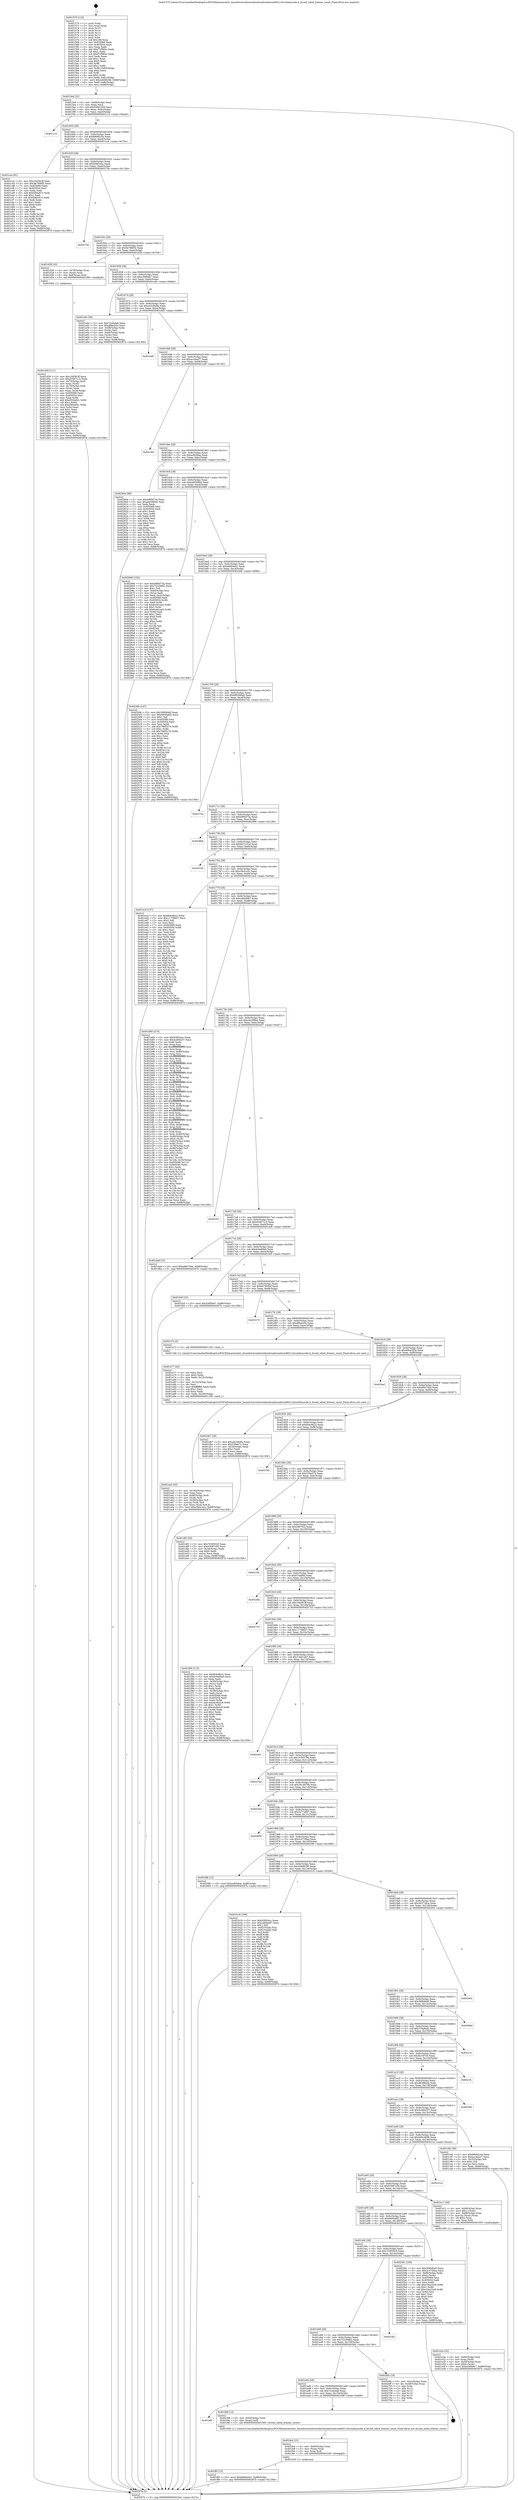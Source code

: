 digraph "0x401570" {
  label = "0x401570 (/mnt/c/Users/mathe/Desktop/tcc/POCII/binaries/extr_linuxdriversnetwirelessbroadcombrcm80211brcmfmacsdio.h_brcmf_sdiod_freezer_count_Final-ollvm.out::main(0))"
  labelloc = "t"
  node[shape=record]

  Entry [label="",width=0.3,height=0.3,shape=circle,fillcolor=black,style=filled]
  "0x4015e4" [label="{
     0x4015e4 [32]\l
     | [instrs]\l
     &nbsp;&nbsp;0x4015e4 \<+6\>: mov -0x88(%rbp),%eax\l
     &nbsp;&nbsp;0x4015ea \<+2\>: mov %eax,%ecx\l
     &nbsp;&nbsp;0x4015ec \<+6\>: sub $0x84861059,%ecx\l
     &nbsp;&nbsp;0x4015f2 \<+6\>: mov %eax,-0x9c(%rbp)\l
     &nbsp;&nbsp;0x4015f8 \<+6\>: mov %ecx,-0xa0(%rbp)\l
     &nbsp;&nbsp;0x4015fe \<+6\>: je 000000000040211d \<main+0xbad\>\l
  }"]
  "0x40211d" [label="{
     0x40211d\l
  }", style=dashed]
  "0x401604" [label="{
     0x401604 [28]\l
     | [instrs]\l
     &nbsp;&nbsp;0x401604 \<+5\>: jmp 0000000000401609 \<main+0x99\>\l
     &nbsp;&nbsp;0x401609 \<+6\>: mov -0x9c(%rbp),%eax\l
     &nbsp;&nbsp;0x40160f \<+5\>: sub $0x88682c5a,%eax\l
     &nbsp;&nbsp;0x401614 \<+6\>: mov %eax,-0xa4(%rbp)\l
     &nbsp;&nbsp;0x40161a \<+6\>: je 0000000000401cce \<main+0x75e\>\l
  }"]
  Exit [label="",width=0.3,height=0.3,shape=circle,fillcolor=black,style=filled,peripheries=2]
  "0x401cce" [label="{
     0x401cce [91]\l
     | [instrs]\l
     &nbsp;&nbsp;0x401cce \<+5\>: mov $0x10d581ff,%eax\l
     &nbsp;&nbsp;0x401cd3 \<+5\>: mov $0x9a7680f2,%ecx\l
     &nbsp;&nbsp;0x401cd8 \<+7\>: mov 0x405068,%edx\l
     &nbsp;&nbsp;0x401cdf \<+7\>: mov 0x405054,%esi\l
     &nbsp;&nbsp;0x401ce6 \<+2\>: mov %edx,%edi\l
     &nbsp;&nbsp;0x401ce8 \<+6\>: add $0xf26dc615,%edi\l
     &nbsp;&nbsp;0x401cee \<+3\>: sub $0x1,%edi\l
     &nbsp;&nbsp;0x401cf1 \<+6\>: sub $0xf26dc615,%edi\l
     &nbsp;&nbsp;0x401cf7 \<+3\>: imul %edi,%edx\l
     &nbsp;&nbsp;0x401cfa \<+3\>: and $0x1,%edx\l
     &nbsp;&nbsp;0x401cfd \<+3\>: cmp $0x0,%edx\l
     &nbsp;&nbsp;0x401d00 \<+4\>: sete %r8b\l
     &nbsp;&nbsp;0x401d04 \<+3\>: cmp $0xa,%esi\l
     &nbsp;&nbsp;0x401d07 \<+4\>: setl %r9b\l
     &nbsp;&nbsp;0x401d0b \<+3\>: mov %r8b,%r10b\l
     &nbsp;&nbsp;0x401d0e \<+3\>: and %r9b,%r10b\l
     &nbsp;&nbsp;0x401d11 \<+3\>: xor %r9b,%r8b\l
     &nbsp;&nbsp;0x401d14 \<+3\>: or %r8b,%r10b\l
     &nbsp;&nbsp;0x401d17 \<+4\>: test $0x1,%r10b\l
     &nbsp;&nbsp;0x401d1b \<+3\>: cmovne %ecx,%eax\l
     &nbsp;&nbsp;0x401d1e \<+6\>: mov %eax,-0x88(%rbp)\l
     &nbsp;&nbsp;0x401d24 \<+5\>: jmp 000000000040287b \<main+0x130b\>\l
  }"]
  "0x401620" [label="{
     0x401620 [28]\l
     | [instrs]\l
     &nbsp;&nbsp;0x401620 \<+5\>: jmp 0000000000401625 \<main+0xb5\>\l
     &nbsp;&nbsp;0x401625 \<+6\>: mov -0x9c(%rbp),%eax\l
     &nbsp;&nbsp;0x40162b \<+5\>: sub $0x93fb54cc,%eax\l
     &nbsp;&nbsp;0x401630 \<+6\>: mov %eax,-0xa8(%rbp)\l
     &nbsp;&nbsp;0x401636 \<+6\>: je 000000000040270e \<main+0x119e\>\l
  }"]
  "0x401ff3" [label="{
     0x401ff3 [15]\l
     | [instrs]\l
     &nbsp;&nbsp;0x401ff3 \<+10\>: movl $0xb6664d41,-0x88(%rbp)\l
     &nbsp;&nbsp;0x401ffd \<+5\>: jmp 000000000040287b \<main+0x130b\>\l
  }"]
  "0x40270e" [label="{
     0x40270e\l
  }", style=dashed]
  "0x40163c" [label="{
     0x40163c [28]\l
     | [instrs]\l
     &nbsp;&nbsp;0x40163c \<+5\>: jmp 0000000000401641 \<main+0xd1\>\l
     &nbsp;&nbsp;0x401641 \<+6\>: mov -0x9c(%rbp),%eax\l
     &nbsp;&nbsp;0x401647 \<+5\>: sub $0x9a7680f2,%eax\l
     &nbsp;&nbsp;0x40164c \<+6\>: mov %eax,-0xac(%rbp)\l
     &nbsp;&nbsp;0x401652 \<+6\>: je 0000000000401d29 \<main+0x7b9\>\l
  }"]
  "0x401fe4" [label="{
     0x401fe4 [15]\l
     | [instrs]\l
     &nbsp;&nbsp;0x401fe4 \<+4\>: mov -0x60(%rbp),%rax\l
     &nbsp;&nbsp;0x401fe8 \<+3\>: mov (%rax),%rax\l
     &nbsp;&nbsp;0x401feb \<+3\>: mov %rax,%rdi\l
     &nbsp;&nbsp;0x401fee \<+5\>: call 0000000000401030 \<free@plt\>\l
     | [calls]\l
     &nbsp;&nbsp;0x401030 \{1\} (unknown)\l
  }"]
  "0x401d29" [label="{
     0x401d29 [16]\l
     | [instrs]\l
     &nbsp;&nbsp;0x401d29 \<+4\>: mov -0x78(%rbp),%rax\l
     &nbsp;&nbsp;0x401d2d \<+3\>: mov (%rax),%rax\l
     &nbsp;&nbsp;0x401d30 \<+4\>: mov 0x8(%rax),%rdi\l
     &nbsp;&nbsp;0x401d34 \<+5\>: call 0000000000401060 \<atoi@plt\>\l
     | [calls]\l
     &nbsp;&nbsp;0x401060 \{1\} (unknown)\l
  }"]
  "0x401658" [label="{
     0x401658 [28]\l
     | [instrs]\l
     &nbsp;&nbsp;0x401658 \<+5\>: jmp 000000000040165d \<main+0xed\>\l
     &nbsp;&nbsp;0x40165d \<+6\>: mov -0x9c(%rbp),%eax\l
     &nbsp;&nbsp;0x401663 \<+5\>: sub $0xa390bfe7,%eax\l
     &nbsp;&nbsp;0x401668 \<+6\>: mov %eax,-0xb0(%rbp)\l
     &nbsp;&nbsp;0x40166e \<+6\>: je 0000000000401e4e \<main+0x8de\>\l
  }"]
  "0x401af0" [label="{
     0x401af0\l
  }", style=dashed]
  "0x401e4e" [label="{
     0x401e4e [36]\l
     | [instrs]\l
     &nbsp;&nbsp;0x401e4e \<+5\>: mov $0x7ccdcda8,%eax\l
     &nbsp;&nbsp;0x401e53 \<+5\>: mov $0xdf8acb5c,%ecx\l
     &nbsp;&nbsp;0x401e58 \<+4\>: mov -0x58(%rbp),%rdx\l
     &nbsp;&nbsp;0x401e5c \<+2\>: mov (%rdx),%esi\l
     &nbsp;&nbsp;0x401e5e \<+4\>: mov -0x68(%rbp),%rdx\l
     &nbsp;&nbsp;0x401e62 \<+2\>: cmp (%rdx),%esi\l
     &nbsp;&nbsp;0x401e64 \<+3\>: cmovl %ecx,%eax\l
     &nbsp;&nbsp;0x401e67 \<+6\>: mov %eax,-0x88(%rbp)\l
     &nbsp;&nbsp;0x401e6d \<+5\>: jmp 000000000040287b \<main+0x130b\>\l
  }"]
  "0x401674" [label="{
     0x401674 [28]\l
     | [instrs]\l
     &nbsp;&nbsp;0x401674 \<+5\>: jmp 0000000000401679 \<main+0x109\>\l
     &nbsp;&nbsp;0x401679 \<+6\>: mov -0x9c(%rbp),%eax\l
     &nbsp;&nbsp;0x40167f \<+5\>: sub $0xa422849a,%eax\l
     &nbsp;&nbsp;0x401684 \<+6\>: mov %eax,-0xb4(%rbp)\l
     &nbsp;&nbsp;0x40168a \<+6\>: je 0000000000401dd5 \<main+0x865\>\l
  }"]
  "0x401fd8" [label="{
     0x401fd8 [12]\l
     | [instrs]\l
     &nbsp;&nbsp;0x401fd8 \<+4\>: mov -0x60(%rbp),%rax\l
     &nbsp;&nbsp;0x401fdc \<+3\>: mov (%rax),%rdi\l
     &nbsp;&nbsp;0x401fdf \<+5\>: call 0000000000401560 \<brcmf_sdiod_freezer_count\>\l
     | [calls]\l
     &nbsp;&nbsp;0x401560 \{1\} (/mnt/c/Users/mathe/Desktop/tcc/POCII/binaries/extr_linuxdriversnetwirelessbroadcombrcm80211brcmfmacsdio.h_brcmf_sdiod_freezer_count_Final-ollvm.out::brcmf_sdiod_freezer_count)\l
  }"]
  "0x401dd5" [label="{
     0x401dd5\l
  }", style=dashed]
  "0x401690" [label="{
     0x401690 [28]\l
     | [instrs]\l
     &nbsp;&nbsp;0x401690 \<+5\>: jmp 0000000000401695 \<main+0x125\>\l
     &nbsp;&nbsp;0x401695 \<+6\>: mov -0x9c(%rbp),%eax\l
     &nbsp;&nbsp;0x40169b \<+5\>: sub $0xacc4ea27,%eax\l
     &nbsp;&nbsp;0x4016a0 \<+6\>: mov %eax,-0xb8(%rbp)\l
     &nbsp;&nbsp;0x4016a6 \<+6\>: je 0000000000401cb0 \<main+0x740\>\l
  }"]
  "0x401ad4" [label="{
     0x401ad4 [28]\l
     | [instrs]\l
     &nbsp;&nbsp;0x401ad4 \<+5\>: jmp 0000000000401ad9 \<main+0x569\>\l
     &nbsp;&nbsp;0x401ad9 \<+6\>: mov -0x9c(%rbp),%eax\l
     &nbsp;&nbsp;0x401adf \<+5\>: sub $0x7ccdcda8,%eax\l
     &nbsp;&nbsp;0x401ae4 \<+6\>: mov %eax,-0x154(%rbp)\l
     &nbsp;&nbsp;0x401aea \<+6\>: je 0000000000401fd8 \<main+0xa68\>\l
  }"]
  "0x401cb0" [label="{
     0x401cb0\l
  }", style=dashed]
  "0x4016ac" [label="{
     0x4016ac [28]\l
     | [instrs]\l
     &nbsp;&nbsp;0x4016ac \<+5\>: jmp 00000000004016b1 \<main+0x141\>\l
     &nbsp;&nbsp;0x4016b1 \<+6\>: mov -0x9c(%rbp),%eax\l
     &nbsp;&nbsp;0x4016b7 \<+5\>: sub $0xacfb58aa,%eax\l
     &nbsp;&nbsp;0x4016bc \<+6\>: mov %eax,-0xbc(%rbp)\l
     &nbsp;&nbsp;0x4016c2 \<+6\>: je 000000000040260a \<main+0x109a\>\l
  }"]
  "0x4026fc" [label="{
     0x4026fc [18]\l
     | [instrs]\l
     &nbsp;&nbsp;0x4026fc \<+3\>: mov -0x2c(%rbp),%eax\l
     &nbsp;&nbsp;0x4026ff \<+4\>: lea -0x28(%rbp),%rsp\l
     &nbsp;&nbsp;0x402703 \<+1\>: pop %rbx\l
     &nbsp;&nbsp;0x402704 \<+2\>: pop %r12\l
     &nbsp;&nbsp;0x402706 \<+2\>: pop %r13\l
     &nbsp;&nbsp;0x402708 \<+2\>: pop %r14\l
     &nbsp;&nbsp;0x40270a \<+2\>: pop %r15\l
     &nbsp;&nbsp;0x40270c \<+1\>: pop %rbp\l
     &nbsp;&nbsp;0x40270d \<+1\>: ret\l
  }"]
  "0x40260a" [label="{
     0x40260a [86]\l
     | [instrs]\l
     &nbsp;&nbsp;0x40260a \<+5\>: mov $0xb9f5d73a,%eax\l
     &nbsp;&nbsp;0x40260f \<+5\>: mov $0xadd26942,%ecx\l
     &nbsp;&nbsp;0x402614 \<+2\>: xor %edx,%edx\l
     &nbsp;&nbsp;0x402616 \<+7\>: mov 0x405068,%esi\l
     &nbsp;&nbsp;0x40261d \<+7\>: mov 0x405054,%edi\l
     &nbsp;&nbsp;0x402624 \<+3\>: sub $0x1,%edx\l
     &nbsp;&nbsp;0x402627 \<+3\>: mov %esi,%r8d\l
     &nbsp;&nbsp;0x40262a \<+3\>: add %edx,%r8d\l
     &nbsp;&nbsp;0x40262d \<+4\>: imul %r8d,%esi\l
     &nbsp;&nbsp;0x402631 \<+3\>: and $0x1,%esi\l
     &nbsp;&nbsp;0x402634 \<+3\>: cmp $0x0,%esi\l
     &nbsp;&nbsp;0x402637 \<+4\>: sete %r9b\l
     &nbsp;&nbsp;0x40263b \<+3\>: cmp $0xa,%edi\l
     &nbsp;&nbsp;0x40263e \<+4\>: setl %r10b\l
     &nbsp;&nbsp;0x402642 \<+3\>: mov %r9b,%r11b\l
     &nbsp;&nbsp;0x402645 \<+3\>: and %r10b,%r11b\l
     &nbsp;&nbsp;0x402648 \<+3\>: xor %r10b,%r9b\l
     &nbsp;&nbsp;0x40264b \<+3\>: or %r9b,%r11b\l
     &nbsp;&nbsp;0x40264e \<+4\>: test $0x1,%r11b\l
     &nbsp;&nbsp;0x402652 \<+3\>: cmovne %ecx,%eax\l
     &nbsp;&nbsp;0x402655 \<+6\>: mov %eax,-0x88(%rbp)\l
     &nbsp;&nbsp;0x40265b \<+5\>: jmp 000000000040287b \<main+0x130b\>\l
  }"]
  "0x4016c8" [label="{
     0x4016c8 [28]\l
     | [instrs]\l
     &nbsp;&nbsp;0x4016c8 \<+5\>: jmp 00000000004016cd \<main+0x15d\>\l
     &nbsp;&nbsp;0x4016cd \<+6\>: mov -0x9c(%rbp),%eax\l
     &nbsp;&nbsp;0x4016d3 \<+5\>: sub $0xadd26942,%eax\l
     &nbsp;&nbsp;0x4016d8 \<+6\>: mov %eax,-0xc0(%rbp)\l
     &nbsp;&nbsp;0x4016de \<+6\>: je 0000000000402660 \<main+0x10f0\>\l
  }"]
  "0x401ab8" [label="{
     0x401ab8 [28]\l
     | [instrs]\l
     &nbsp;&nbsp;0x401ab8 \<+5\>: jmp 0000000000401abd \<main+0x54d\>\l
     &nbsp;&nbsp;0x401abd \<+6\>: mov -0x9c(%rbp),%eax\l
     &nbsp;&nbsp;0x401ac3 \<+5\>: sub $0x75229662,%eax\l
     &nbsp;&nbsp;0x401ac8 \<+6\>: mov %eax,-0x150(%rbp)\l
     &nbsp;&nbsp;0x401ace \<+6\>: je 00000000004026fc \<main+0x118c\>\l
  }"]
  "0x402660" [label="{
     0x402660 [156]\l
     | [instrs]\l
     &nbsp;&nbsp;0x402660 \<+5\>: mov $0xb9f5d73a,%eax\l
     &nbsp;&nbsp;0x402665 \<+5\>: mov $0x75229662,%ecx\l
     &nbsp;&nbsp;0x40266a \<+2\>: mov $0x1,%dl\l
     &nbsp;&nbsp;0x40266c \<+4\>: mov -0x80(%rbp),%rsi\l
     &nbsp;&nbsp;0x402670 \<+2\>: mov (%rsi),%edi\l
     &nbsp;&nbsp;0x402672 \<+3\>: mov %edi,-0x2c(%rbp)\l
     &nbsp;&nbsp;0x402675 \<+7\>: mov 0x405068,%edi\l
     &nbsp;&nbsp;0x40267c \<+8\>: mov 0x405054,%r8d\l
     &nbsp;&nbsp;0x402684 \<+3\>: mov %edi,%r9d\l
     &nbsp;&nbsp;0x402687 \<+7\>: sub $0xbce61ea5,%r9d\l
     &nbsp;&nbsp;0x40268e \<+4\>: sub $0x1,%r9d\l
     &nbsp;&nbsp;0x402692 \<+7\>: add $0xbce61ea5,%r9d\l
     &nbsp;&nbsp;0x402699 \<+4\>: imul %r9d,%edi\l
     &nbsp;&nbsp;0x40269d \<+3\>: and $0x1,%edi\l
     &nbsp;&nbsp;0x4026a0 \<+3\>: cmp $0x0,%edi\l
     &nbsp;&nbsp;0x4026a3 \<+4\>: sete %r10b\l
     &nbsp;&nbsp;0x4026a7 \<+4\>: cmp $0xa,%r8d\l
     &nbsp;&nbsp;0x4026ab \<+4\>: setl %r11b\l
     &nbsp;&nbsp;0x4026af \<+3\>: mov %r10b,%bl\l
     &nbsp;&nbsp;0x4026b2 \<+3\>: xor $0xff,%bl\l
     &nbsp;&nbsp;0x4026b5 \<+3\>: mov %r11b,%r14b\l
     &nbsp;&nbsp;0x4026b8 \<+4\>: xor $0xff,%r14b\l
     &nbsp;&nbsp;0x4026bc \<+3\>: xor $0x0,%dl\l
     &nbsp;&nbsp;0x4026bf \<+3\>: mov %bl,%r15b\l
     &nbsp;&nbsp;0x4026c2 \<+4\>: and $0x0,%r15b\l
     &nbsp;&nbsp;0x4026c6 \<+3\>: and %dl,%r10b\l
     &nbsp;&nbsp;0x4026c9 \<+3\>: mov %r14b,%r12b\l
     &nbsp;&nbsp;0x4026cc \<+4\>: and $0x0,%r12b\l
     &nbsp;&nbsp;0x4026d0 \<+3\>: and %dl,%r11b\l
     &nbsp;&nbsp;0x4026d3 \<+3\>: or %r10b,%r15b\l
     &nbsp;&nbsp;0x4026d6 \<+3\>: or %r11b,%r12b\l
     &nbsp;&nbsp;0x4026d9 \<+3\>: xor %r12b,%r15b\l
     &nbsp;&nbsp;0x4026dc \<+3\>: or %r14b,%bl\l
     &nbsp;&nbsp;0x4026df \<+3\>: xor $0xff,%bl\l
     &nbsp;&nbsp;0x4026e2 \<+3\>: or $0x0,%dl\l
     &nbsp;&nbsp;0x4026e5 \<+2\>: and %dl,%bl\l
     &nbsp;&nbsp;0x4026e7 \<+3\>: or %bl,%r15b\l
     &nbsp;&nbsp;0x4026ea \<+4\>: test $0x1,%r15b\l
     &nbsp;&nbsp;0x4026ee \<+3\>: cmovne %ecx,%eax\l
     &nbsp;&nbsp;0x4026f1 \<+6\>: mov %eax,-0x88(%rbp)\l
     &nbsp;&nbsp;0x4026f7 \<+5\>: jmp 000000000040287b \<main+0x130b\>\l
  }"]
  "0x4016e4" [label="{
     0x4016e4 [28]\l
     | [instrs]\l
     &nbsp;&nbsp;0x4016e4 \<+5\>: jmp 00000000004016e9 \<main+0x179\>\l
     &nbsp;&nbsp;0x4016e9 \<+6\>: mov -0x9c(%rbp),%eax\l
     &nbsp;&nbsp;0x4016ef \<+5\>: sub $0xb6664d41,%eax\l
     &nbsp;&nbsp;0x4016f4 \<+6\>: mov %eax,-0xc4(%rbp)\l
     &nbsp;&nbsp;0x4016fa \<+6\>: je 00000000004024fe \<main+0xf8e\>\l
  }"]
  "0x4023f2" [label="{
     0x4023f2\l
  }", style=dashed]
  "0x4024fe" [label="{
     0x4024fe [147]\l
     | [instrs]\l
     &nbsp;&nbsp;0x4024fe \<+5\>: mov $0x36f0dbd0,%eax\l
     &nbsp;&nbsp;0x402503 \<+5\>: mov $0x6600a6f2,%ecx\l
     &nbsp;&nbsp;0x402508 \<+2\>: mov $0x1,%dl\l
     &nbsp;&nbsp;0x40250a \<+7\>: mov 0x405068,%esi\l
     &nbsp;&nbsp;0x402511 \<+7\>: mov 0x405054,%edi\l
     &nbsp;&nbsp;0x402518 \<+3\>: mov %esi,%r8d\l
     &nbsp;&nbsp;0x40251b \<+7\>: add $0x79bf5270,%r8d\l
     &nbsp;&nbsp;0x402522 \<+4\>: sub $0x1,%r8d\l
     &nbsp;&nbsp;0x402526 \<+7\>: sub $0x79bf5270,%r8d\l
     &nbsp;&nbsp;0x40252d \<+4\>: imul %r8d,%esi\l
     &nbsp;&nbsp;0x402531 \<+3\>: and $0x1,%esi\l
     &nbsp;&nbsp;0x402534 \<+3\>: cmp $0x0,%esi\l
     &nbsp;&nbsp;0x402537 \<+4\>: sete %r9b\l
     &nbsp;&nbsp;0x40253b \<+3\>: cmp $0xa,%edi\l
     &nbsp;&nbsp;0x40253e \<+4\>: setl %r10b\l
     &nbsp;&nbsp;0x402542 \<+3\>: mov %r9b,%r11b\l
     &nbsp;&nbsp;0x402545 \<+4\>: xor $0xff,%r11b\l
     &nbsp;&nbsp;0x402549 \<+3\>: mov %r10b,%bl\l
     &nbsp;&nbsp;0x40254c \<+3\>: xor $0xff,%bl\l
     &nbsp;&nbsp;0x40254f \<+3\>: xor $0x0,%dl\l
     &nbsp;&nbsp;0x402552 \<+3\>: mov %r11b,%r14b\l
     &nbsp;&nbsp;0x402555 \<+4\>: and $0x0,%r14b\l
     &nbsp;&nbsp;0x402559 \<+3\>: and %dl,%r9b\l
     &nbsp;&nbsp;0x40255c \<+3\>: mov %bl,%r15b\l
     &nbsp;&nbsp;0x40255f \<+4\>: and $0x0,%r15b\l
     &nbsp;&nbsp;0x402563 \<+3\>: and %dl,%r10b\l
     &nbsp;&nbsp;0x402566 \<+3\>: or %r9b,%r14b\l
     &nbsp;&nbsp;0x402569 \<+3\>: or %r10b,%r15b\l
     &nbsp;&nbsp;0x40256c \<+3\>: xor %r15b,%r14b\l
     &nbsp;&nbsp;0x40256f \<+3\>: or %bl,%r11b\l
     &nbsp;&nbsp;0x402572 \<+4\>: xor $0xff,%r11b\l
     &nbsp;&nbsp;0x402576 \<+3\>: or $0x0,%dl\l
     &nbsp;&nbsp;0x402579 \<+3\>: and %dl,%r11b\l
     &nbsp;&nbsp;0x40257c \<+3\>: or %r11b,%r14b\l
     &nbsp;&nbsp;0x40257f \<+4\>: test $0x1,%r14b\l
     &nbsp;&nbsp;0x402583 \<+3\>: cmovne %ecx,%eax\l
     &nbsp;&nbsp;0x402586 \<+6\>: mov %eax,-0x88(%rbp)\l
     &nbsp;&nbsp;0x40258c \<+5\>: jmp 000000000040287b \<main+0x130b\>\l
  }"]
  "0x401700" [label="{
     0x401700 [28]\l
     | [instrs]\l
     &nbsp;&nbsp;0x401700 \<+5\>: jmp 0000000000401705 \<main+0x195\>\l
     &nbsp;&nbsp;0x401705 \<+6\>: mov -0x9c(%rbp),%eax\l
     &nbsp;&nbsp;0x40170b \<+5\>: sub $0xb80366ab,%eax\l
     &nbsp;&nbsp;0x401710 \<+6\>: mov %eax,-0xc8(%rbp)\l
     &nbsp;&nbsp;0x401716 \<+6\>: je 00000000004027ea \<main+0x127a\>\l
  }"]
  "0x401a9c" [label="{
     0x401a9c [28]\l
     | [instrs]\l
     &nbsp;&nbsp;0x401a9c \<+5\>: jmp 0000000000401aa1 \<main+0x531\>\l
     &nbsp;&nbsp;0x401aa1 \<+6\>: mov -0x9c(%rbp),%eax\l
     &nbsp;&nbsp;0x401aa7 \<+5\>: sub $0x70385020,%eax\l
     &nbsp;&nbsp;0x401aac \<+6\>: mov %eax,-0x14c(%rbp)\l
     &nbsp;&nbsp;0x401ab2 \<+6\>: je 00000000004023f2 \<main+0xe82\>\l
  }"]
  "0x4027ea" [label="{
     0x4027ea\l
  }", style=dashed]
  "0x40171c" [label="{
     0x40171c [28]\l
     | [instrs]\l
     &nbsp;&nbsp;0x40171c \<+5\>: jmp 0000000000401721 \<main+0x1b1\>\l
     &nbsp;&nbsp;0x401721 \<+6\>: mov -0x9c(%rbp),%eax\l
     &nbsp;&nbsp;0x401727 \<+5\>: sub $0xb9f5d73a,%eax\l
     &nbsp;&nbsp;0x40172c \<+6\>: mov %eax,-0xcc(%rbp)\l
     &nbsp;&nbsp;0x401732 \<+6\>: je 0000000000402866 \<main+0x12f6\>\l
  }"]
  "0x402591" [label="{
     0x402591 [106]\l
     | [instrs]\l
     &nbsp;&nbsp;0x402591 \<+5\>: mov $0x36f0dbd0,%eax\l
     &nbsp;&nbsp;0x402596 \<+5\>: mov $0x2c3726aa,%ecx\l
     &nbsp;&nbsp;0x40259b \<+4\>: mov -0x80(%rbp),%rdx\l
     &nbsp;&nbsp;0x40259f \<+6\>: movl $0x0,(%rdx)\l
     &nbsp;&nbsp;0x4025a5 \<+7\>: mov 0x405068,%esi\l
     &nbsp;&nbsp;0x4025ac \<+7\>: mov 0x405054,%edi\l
     &nbsp;&nbsp;0x4025b3 \<+3\>: mov %esi,%r8d\l
     &nbsp;&nbsp;0x4025b6 \<+7\>: add $0xc34a22e9,%r8d\l
     &nbsp;&nbsp;0x4025bd \<+4\>: sub $0x1,%r8d\l
     &nbsp;&nbsp;0x4025c1 \<+7\>: sub $0xc34a22e9,%r8d\l
     &nbsp;&nbsp;0x4025c8 \<+4\>: imul %r8d,%esi\l
     &nbsp;&nbsp;0x4025cc \<+3\>: and $0x1,%esi\l
     &nbsp;&nbsp;0x4025cf \<+3\>: cmp $0x0,%esi\l
     &nbsp;&nbsp;0x4025d2 \<+4\>: sete %r9b\l
     &nbsp;&nbsp;0x4025d6 \<+3\>: cmp $0xa,%edi\l
     &nbsp;&nbsp;0x4025d9 \<+4\>: setl %r10b\l
     &nbsp;&nbsp;0x4025dd \<+3\>: mov %r9b,%r11b\l
     &nbsp;&nbsp;0x4025e0 \<+3\>: and %r10b,%r11b\l
     &nbsp;&nbsp;0x4025e3 \<+3\>: xor %r10b,%r9b\l
     &nbsp;&nbsp;0x4025e6 \<+3\>: or %r9b,%r11b\l
     &nbsp;&nbsp;0x4025e9 \<+4\>: test $0x1,%r11b\l
     &nbsp;&nbsp;0x4025ed \<+3\>: cmovne %ecx,%eax\l
     &nbsp;&nbsp;0x4025f0 \<+6\>: mov %eax,-0x88(%rbp)\l
     &nbsp;&nbsp;0x4025f6 \<+5\>: jmp 000000000040287b \<main+0x130b\>\l
  }"]
  "0x402866" [label="{
     0x402866\l
  }", style=dashed]
  "0x401738" [label="{
     0x401738 [28]\l
     | [instrs]\l
     &nbsp;&nbsp;0x401738 \<+5\>: jmp 000000000040173d \<main+0x1cd\>\l
     &nbsp;&nbsp;0x40173d \<+6\>: mov -0x9c(%rbp),%eax\l
     &nbsp;&nbsp;0x401743 \<+5\>: sub $0xbb7c1f1d,%eax\l
     &nbsp;&nbsp;0x401748 \<+6\>: mov %eax,-0xd0(%rbp)\l
     &nbsp;&nbsp;0x40174e \<+6\>: je 000000000040232d \<main+0xdbd\>\l
  }"]
  "0x401ea3" [label="{
     0x401ea3 [42]\l
     | [instrs]\l
     &nbsp;&nbsp;0x401ea3 \<+6\>: mov -0x160(%rbp),%ecx\l
     &nbsp;&nbsp;0x401ea9 \<+3\>: imul %eax,%ecx\l
     &nbsp;&nbsp;0x401eac \<+4\>: mov -0x60(%rbp),%rdi\l
     &nbsp;&nbsp;0x401eb0 \<+3\>: mov (%rdi),%rdi\l
     &nbsp;&nbsp;0x401eb3 \<+4\>: mov -0x58(%rbp),%r8\l
     &nbsp;&nbsp;0x401eb7 \<+3\>: movslq (%r8),%r8\l
     &nbsp;&nbsp;0x401eba \<+4\>: mov %ecx,(%rdi,%r8,4)\l
     &nbsp;&nbsp;0x401ebe \<+10\>: movl $0xc5b41e2c,-0x88(%rbp)\l
     &nbsp;&nbsp;0x401ec8 \<+5\>: jmp 000000000040287b \<main+0x130b\>\l
  }"]
  "0x40232d" [label="{
     0x40232d\l
  }", style=dashed]
  "0x401754" [label="{
     0x401754 [28]\l
     | [instrs]\l
     &nbsp;&nbsp;0x401754 \<+5\>: jmp 0000000000401759 \<main+0x1e9\>\l
     &nbsp;&nbsp;0x401759 \<+6\>: mov -0x9c(%rbp),%eax\l
     &nbsp;&nbsp;0x40175f \<+5\>: sub $0xc5b41e2c,%eax\l
     &nbsp;&nbsp;0x401764 \<+6\>: mov %eax,-0xd4(%rbp)\l
     &nbsp;&nbsp;0x40176a \<+6\>: je 0000000000401ecd \<main+0x95d\>\l
  }"]
  "0x401e77" [label="{
     0x401e77 [44]\l
     | [instrs]\l
     &nbsp;&nbsp;0x401e77 \<+2\>: xor %ecx,%ecx\l
     &nbsp;&nbsp;0x401e79 \<+5\>: mov $0x2,%edx\l
     &nbsp;&nbsp;0x401e7e \<+6\>: mov %edx,-0x15c(%rbp)\l
     &nbsp;&nbsp;0x401e84 \<+1\>: cltd\l
     &nbsp;&nbsp;0x401e85 \<+6\>: mov -0x15c(%rbp),%esi\l
     &nbsp;&nbsp;0x401e8b \<+2\>: idiv %esi\l
     &nbsp;&nbsp;0x401e8d \<+6\>: imul $0xfffffffe,%edx,%edx\l
     &nbsp;&nbsp;0x401e93 \<+3\>: sub $0x1,%ecx\l
     &nbsp;&nbsp;0x401e96 \<+2\>: sub %ecx,%edx\l
     &nbsp;&nbsp;0x401e98 \<+6\>: mov %edx,-0x160(%rbp)\l
     &nbsp;&nbsp;0x401e9e \<+5\>: call 0000000000401160 \<next_i\>\l
     | [calls]\l
     &nbsp;&nbsp;0x401160 \{1\} (/mnt/c/Users/mathe/Desktop/tcc/POCII/binaries/extr_linuxdriversnetwirelessbroadcombrcm80211brcmfmacsdio.h_brcmf_sdiod_freezer_count_Final-ollvm.out::next_i)\l
  }"]
  "0x401ecd" [label="{
     0x401ecd [137]\l
     | [instrs]\l
     &nbsp;&nbsp;0x401ecd \<+5\>: mov $0xfb4c9b22,%eax\l
     &nbsp;&nbsp;0x401ed2 \<+5\>: mov $0x11758607,%ecx\l
     &nbsp;&nbsp;0x401ed7 \<+2\>: mov $0x1,%dl\l
     &nbsp;&nbsp;0x401ed9 \<+2\>: xor %esi,%esi\l
     &nbsp;&nbsp;0x401edb \<+7\>: mov 0x405068,%edi\l
     &nbsp;&nbsp;0x401ee2 \<+8\>: mov 0x405054,%r8d\l
     &nbsp;&nbsp;0x401eea \<+3\>: sub $0x1,%esi\l
     &nbsp;&nbsp;0x401eed \<+3\>: mov %edi,%r9d\l
     &nbsp;&nbsp;0x401ef0 \<+3\>: add %esi,%r9d\l
     &nbsp;&nbsp;0x401ef3 \<+4\>: imul %r9d,%edi\l
     &nbsp;&nbsp;0x401ef7 \<+3\>: and $0x1,%edi\l
     &nbsp;&nbsp;0x401efa \<+3\>: cmp $0x0,%edi\l
     &nbsp;&nbsp;0x401efd \<+4\>: sete %r10b\l
     &nbsp;&nbsp;0x401f01 \<+4\>: cmp $0xa,%r8d\l
     &nbsp;&nbsp;0x401f05 \<+4\>: setl %r11b\l
     &nbsp;&nbsp;0x401f09 \<+3\>: mov %r10b,%bl\l
     &nbsp;&nbsp;0x401f0c \<+3\>: xor $0xff,%bl\l
     &nbsp;&nbsp;0x401f0f \<+3\>: mov %r11b,%r14b\l
     &nbsp;&nbsp;0x401f12 \<+4\>: xor $0xff,%r14b\l
     &nbsp;&nbsp;0x401f16 \<+3\>: xor $0x0,%dl\l
     &nbsp;&nbsp;0x401f19 \<+3\>: mov %bl,%r15b\l
     &nbsp;&nbsp;0x401f1c \<+4\>: and $0x0,%r15b\l
     &nbsp;&nbsp;0x401f20 \<+3\>: and %dl,%r10b\l
     &nbsp;&nbsp;0x401f23 \<+3\>: mov %r14b,%r12b\l
     &nbsp;&nbsp;0x401f26 \<+4\>: and $0x0,%r12b\l
     &nbsp;&nbsp;0x401f2a \<+3\>: and %dl,%r11b\l
     &nbsp;&nbsp;0x401f2d \<+3\>: or %r10b,%r15b\l
     &nbsp;&nbsp;0x401f30 \<+3\>: or %r11b,%r12b\l
     &nbsp;&nbsp;0x401f33 \<+3\>: xor %r12b,%r15b\l
     &nbsp;&nbsp;0x401f36 \<+3\>: or %r14b,%bl\l
     &nbsp;&nbsp;0x401f39 \<+3\>: xor $0xff,%bl\l
     &nbsp;&nbsp;0x401f3c \<+3\>: or $0x0,%dl\l
     &nbsp;&nbsp;0x401f3f \<+2\>: and %dl,%bl\l
     &nbsp;&nbsp;0x401f41 \<+3\>: or %bl,%r15b\l
     &nbsp;&nbsp;0x401f44 \<+4\>: test $0x1,%r15b\l
     &nbsp;&nbsp;0x401f48 \<+3\>: cmovne %ecx,%eax\l
     &nbsp;&nbsp;0x401f4b \<+6\>: mov %eax,-0x88(%rbp)\l
     &nbsp;&nbsp;0x401f51 \<+5\>: jmp 000000000040287b \<main+0x130b\>\l
  }"]
  "0x401770" [label="{
     0x401770 [28]\l
     | [instrs]\l
     &nbsp;&nbsp;0x401770 \<+5\>: jmp 0000000000401775 \<main+0x205\>\l
     &nbsp;&nbsp;0x401775 \<+6\>: mov -0x9c(%rbp),%eax\l
     &nbsp;&nbsp;0x40177b \<+5\>: sub $0xcab0d487,%eax\l
     &nbsp;&nbsp;0x401780 \<+6\>: mov %eax,-0xd8(%rbp)\l
     &nbsp;&nbsp;0x401786 \<+6\>: je 0000000000401b80 \<main+0x610\>\l
  }"]
  "0x401e2e" [label="{
     0x401e2e [32]\l
     | [instrs]\l
     &nbsp;&nbsp;0x401e2e \<+4\>: mov -0x60(%rbp),%rdi\l
     &nbsp;&nbsp;0x401e32 \<+3\>: mov %rax,(%rdi)\l
     &nbsp;&nbsp;0x401e35 \<+4\>: mov -0x58(%rbp),%rax\l
     &nbsp;&nbsp;0x401e39 \<+6\>: movl $0x0,(%rax)\l
     &nbsp;&nbsp;0x401e3f \<+10\>: movl $0xa390bfe7,-0x88(%rbp)\l
     &nbsp;&nbsp;0x401e49 \<+5\>: jmp 000000000040287b \<main+0x130b\>\l
  }"]
  "0x401b80" [label="{
     0x401b80 [274]\l
     | [instrs]\l
     &nbsp;&nbsp;0x401b80 \<+5\>: mov $0x93fb54cc,%eax\l
     &nbsp;&nbsp;0x401b85 \<+5\>: mov $0x4c464257,%ecx\l
     &nbsp;&nbsp;0x401b8a \<+2\>: xor %edx,%edx\l
     &nbsp;&nbsp;0x401b8c \<+3\>: mov %rsp,%rsi\l
     &nbsp;&nbsp;0x401b8f \<+4\>: add $0xfffffffffffffff0,%rsi\l
     &nbsp;&nbsp;0x401b93 \<+3\>: mov %rsi,%rsp\l
     &nbsp;&nbsp;0x401b96 \<+4\>: mov %rsi,-0x80(%rbp)\l
     &nbsp;&nbsp;0x401b9a \<+3\>: mov %rsp,%rsi\l
     &nbsp;&nbsp;0x401b9d \<+4\>: add $0xfffffffffffffff0,%rsi\l
     &nbsp;&nbsp;0x401ba1 \<+3\>: mov %rsi,%rsp\l
     &nbsp;&nbsp;0x401ba4 \<+3\>: mov %rsp,%rdi\l
     &nbsp;&nbsp;0x401ba7 \<+4\>: add $0xfffffffffffffff0,%rdi\l
     &nbsp;&nbsp;0x401bab \<+3\>: mov %rdi,%rsp\l
     &nbsp;&nbsp;0x401bae \<+4\>: mov %rdi,-0x78(%rbp)\l
     &nbsp;&nbsp;0x401bb2 \<+3\>: mov %rsp,%rdi\l
     &nbsp;&nbsp;0x401bb5 \<+4\>: add $0xfffffffffffffff0,%rdi\l
     &nbsp;&nbsp;0x401bb9 \<+3\>: mov %rdi,%rsp\l
     &nbsp;&nbsp;0x401bbc \<+4\>: mov %rdi,-0x70(%rbp)\l
     &nbsp;&nbsp;0x401bc0 \<+3\>: mov %rsp,%rdi\l
     &nbsp;&nbsp;0x401bc3 \<+4\>: add $0xfffffffffffffff0,%rdi\l
     &nbsp;&nbsp;0x401bc7 \<+3\>: mov %rdi,%rsp\l
     &nbsp;&nbsp;0x401bca \<+4\>: mov %rdi,-0x68(%rbp)\l
     &nbsp;&nbsp;0x401bce \<+3\>: mov %rsp,%rdi\l
     &nbsp;&nbsp;0x401bd1 \<+4\>: add $0xfffffffffffffff0,%rdi\l
     &nbsp;&nbsp;0x401bd5 \<+3\>: mov %rdi,%rsp\l
     &nbsp;&nbsp;0x401bd8 \<+4\>: mov %rdi,-0x60(%rbp)\l
     &nbsp;&nbsp;0x401bdc \<+3\>: mov %rsp,%rdi\l
     &nbsp;&nbsp;0x401bdf \<+4\>: add $0xfffffffffffffff0,%rdi\l
     &nbsp;&nbsp;0x401be3 \<+3\>: mov %rdi,%rsp\l
     &nbsp;&nbsp;0x401be6 \<+4\>: mov %rdi,-0x58(%rbp)\l
     &nbsp;&nbsp;0x401bea \<+3\>: mov %rsp,%rdi\l
     &nbsp;&nbsp;0x401bed \<+4\>: add $0xfffffffffffffff0,%rdi\l
     &nbsp;&nbsp;0x401bf1 \<+3\>: mov %rdi,%rsp\l
     &nbsp;&nbsp;0x401bf4 \<+4\>: mov %rdi,-0x50(%rbp)\l
     &nbsp;&nbsp;0x401bf8 \<+3\>: mov %rsp,%rdi\l
     &nbsp;&nbsp;0x401bfb \<+4\>: add $0xfffffffffffffff0,%rdi\l
     &nbsp;&nbsp;0x401bff \<+3\>: mov %rdi,%rsp\l
     &nbsp;&nbsp;0x401c02 \<+4\>: mov %rdi,-0x48(%rbp)\l
     &nbsp;&nbsp;0x401c06 \<+3\>: mov %rsp,%rdi\l
     &nbsp;&nbsp;0x401c09 \<+4\>: add $0xfffffffffffffff0,%rdi\l
     &nbsp;&nbsp;0x401c0d \<+3\>: mov %rdi,%rsp\l
     &nbsp;&nbsp;0x401c10 \<+4\>: mov %rdi,-0x40(%rbp)\l
     &nbsp;&nbsp;0x401c14 \<+4\>: mov -0x80(%rbp),%rdi\l
     &nbsp;&nbsp;0x401c18 \<+6\>: movl $0x0,(%rdi)\l
     &nbsp;&nbsp;0x401c1e \<+7\>: mov -0x8c(%rbp),%r8d\l
     &nbsp;&nbsp;0x401c25 \<+3\>: mov %r8d,(%rsi)\l
     &nbsp;&nbsp;0x401c28 \<+4\>: mov -0x78(%rbp),%rdi\l
     &nbsp;&nbsp;0x401c2c \<+7\>: mov -0x98(%rbp),%r9\l
     &nbsp;&nbsp;0x401c33 \<+3\>: mov %r9,(%rdi)\l
     &nbsp;&nbsp;0x401c36 \<+3\>: cmpl $0x2,(%rsi)\l
     &nbsp;&nbsp;0x401c39 \<+4\>: setne %r10b\l
     &nbsp;&nbsp;0x401c3d \<+4\>: and $0x1,%r10b\l
     &nbsp;&nbsp;0x401c41 \<+4\>: mov %r10b,-0x35(%rbp)\l
     &nbsp;&nbsp;0x401c45 \<+8\>: mov 0x405068,%r11d\l
     &nbsp;&nbsp;0x401c4d \<+7\>: mov 0x405054,%ebx\l
     &nbsp;&nbsp;0x401c54 \<+3\>: sub $0x1,%edx\l
     &nbsp;&nbsp;0x401c57 \<+3\>: mov %r11d,%r14d\l
     &nbsp;&nbsp;0x401c5a \<+3\>: add %edx,%r14d\l
     &nbsp;&nbsp;0x401c5d \<+4\>: imul %r14d,%r11d\l
     &nbsp;&nbsp;0x401c61 \<+4\>: and $0x1,%r11d\l
     &nbsp;&nbsp;0x401c65 \<+4\>: cmp $0x0,%r11d\l
     &nbsp;&nbsp;0x401c69 \<+4\>: sete %r10b\l
     &nbsp;&nbsp;0x401c6d \<+3\>: cmp $0xa,%ebx\l
     &nbsp;&nbsp;0x401c70 \<+4\>: setl %r15b\l
     &nbsp;&nbsp;0x401c74 \<+3\>: mov %r10b,%r12b\l
     &nbsp;&nbsp;0x401c77 \<+3\>: and %r15b,%r12b\l
     &nbsp;&nbsp;0x401c7a \<+3\>: xor %r15b,%r10b\l
     &nbsp;&nbsp;0x401c7d \<+3\>: or %r10b,%r12b\l
     &nbsp;&nbsp;0x401c80 \<+4\>: test $0x1,%r12b\l
     &nbsp;&nbsp;0x401c84 \<+3\>: cmovne %ecx,%eax\l
     &nbsp;&nbsp;0x401c87 \<+6\>: mov %eax,-0x88(%rbp)\l
     &nbsp;&nbsp;0x401c8d \<+5\>: jmp 000000000040287b \<main+0x130b\>\l
  }"]
  "0x40178c" [label="{
     0x40178c [28]\l
     | [instrs]\l
     &nbsp;&nbsp;0x40178c \<+5\>: jmp 0000000000401791 \<main+0x221\>\l
     &nbsp;&nbsp;0x401791 \<+6\>: mov -0x9c(%rbp),%eax\l
     &nbsp;&nbsp;0x401797 \<+5\>: sub $0xcdc398ee,%eax\l
     &nbsp;&nbsp;0x40179c \<+6\>: mov %eax,-0xdc(%rbp)\l
     &nbsp;&nbsp;0x4017a2 \<+6\>: je 0000000000402457 \<main+0xee7\>\l
  }"]
  "0x401a80" [label="{
     0x401a80 [28]\l
     | [instrs]\l
     &nbsp;&nbsp;0x401a80 \<+5\>: jmp 0000000000401a85 \<main+0x515\>\l
     &nbsp;&nbsp;0x401a85 \<+6\>: mov -0x9c(%rbp),%eax\l
     &nbsp;&nbsp;0x401a8b \<+5\>: sub $0x6600a6f2,%eax\l
     &nbsp;&nbsp;0x401a90 \<+6\>: mov %eax,-0x148(%rbp)\l
     &nbsp;&nbsp;0x401a96 \<+6\>: je 0000000000402591 \<main+0x1021\>\l
  }"]
  "0x402457" [label="{
     0x402457\l
  }", style=dashed]
  "0x4017a8" [label="{
     0x4017a8 [28]\l
     | [instrs]\l
     &nbsp;&nbsp;0x4017a8 \<+5\>: jmp 00000000004017ad \<main+0x23d\>\l
     &nbsp;&nbsp;0x4017ad \<+6\>: mov -0x9c(%rbp),%eax\l
     &nbsp;&nbsp;0x4017b3 \<+5\>: sub $0xd35671c3,%eax\l
     &nbsp;&nbsp;0x4017b8 \<+6\>: mov %eax,-0xe0(%rbp)\l
     &nbsp;&nbsp;0x4017be \<+6\>: je 0000000000401da8 \<main+0x838\>\l
  }"]
  "0x401e11" [label="{
     0x401e11 [29]\l
     | [instrs]\l
     &nbsp;&nbsp;0x401e11 \<+4\>: mov -0x68(%rbp),%rax\l
     &nbsp;&nbsp;0x401e15 \<+6\>: movl $0x1,(%rax)\l
     &nbsp;&nbsp;0x401e1b \<+4\>: mov -0x68(%rbp),%rax\l
     &nbsp;&nbsp;0x401e1f \<+3\>: movslq (%rax),%rax\l
     &nbsp;&nbsp;0x401e22 \<+4\>: shl $0x2,%rax\l
     &nbsp;&nbsp;0x401e26 \<+3\>: mov %rax,%rdi\l
     &nbsp;&nbsp;0x401e29 \<+5\>: call 0000000000401050 \<malloc@plt\>\l
     | [calls]\l
     &nbsp;&nbsp;0x401050 \{1\} (unknown)\l
  }"]
  "0x401da8" [label="{
     0x401da8 [15]\l
     | [instrs]\l
     &nbsp;&nbsp;0x401da8 \<+10\>: movl $0xef60750e,-0x88(%rbp)\l
     &nbsp;&nbsp;0x401db2 \<+5\>: jmp 000000000040287b \<main+0x130b\>\l
  }"]
  "0x4017c4" [label="{
     0x4017c4 [28]\l
     | [instrs]\l
     &nbsp;&nbsp;0x4017c4 \<+5\>: jmp 00000000004017c9 \<main+0x259\>\l
     &nbsp;&nbsp;0x4017c9 \<+6\>: mov -0x9c(%rbp),%eax\l
     &nbsp;&nbsp;0x4017cf \<+5\>: sub $0xdc0a69a0,%eax\l
     &nbsp;&nbsp;0x4017d4 \<+6\>: mov %eax,-0xe4(%rbp)\l
     &nbsp;&nbsp;0x4017da \<+6\>: je 0000000000401fc9 \<main+0xa59\>\l
  }"]
  "0x401a64" [label="{
     0x401a64 [28]\l
     | [instrs]\l
     &nbsp;&nbsp;0x401a64 \<+5\>: jmp 0000000000401a69 \<main+0x4f9\>\l
     &nbsp;&nbsp;0x401a69 \<+6\>: mov -0x9c(%rbp),%eax\l
     &nbsp;&nbsp;0x401a6f \<+5\>: sub $0x53087c00,%eax\l
     &nbsp;&nbsp;0x401a74 \<+6\>: mov %eax,-0x144(%rbp)\l
     &nbsp;&nbsp;0x401a7a \<+6\>: je 0000000000401e11 \<main+0x8a1\>\l
  }"]
  "0x401fc9" [label="{
     0x401fc9 [15]\l
     | [instrs]\l
     &nbsp;&nbsp;0x401fc9 \<+10\>: movl $0xa390bfe7,-0x88(%rbp)\l
     &nbsp;&nbsp;0x401fd3 \<+5\>: jmp 000000000040287b \<main+0x130b\>\l
  }"]
  "0x4017e0" [label="{
     0x4017e0 [28]\l
     | [instrs]\l
     &nbsp;&nbsp;0x4017e0 \<+5\>: jmp 00000000004017e5 \<main+0x275\>\l
     &nbsp;&nbsp;0x4017e5 \<+6\>: mov -0x9c(%rbp),%eax\l
     &nbsp;&nbsp;0x4017eb \<+5\>: sub $0xde7949ef,%eax\l
     &nbsp;&nbsp;0x4017f0 \<+6\>: mov %eax,-0xe8(%rbp)\l
     &nbsp;&nbsp;0x4017f6 \<+6\>: je 0000000000402270 \<main+0xd00\>\l
  }"]
  "0x40221a" [label="{
     0x40221a\l
  }", style=dashed]
  "0x402270" [label="{
     0x402270\l
  }", style=dashed]
  "0x4017fc" [label="{
     0x4017fc [28]\l
     | [instrs]\l
     &nbsp;&nbsp;0x4017fc \<+5\>: jmp 0000000000401801 \<main+0x291\>\l
     &nbsp;&nbsp;0x401801 \<+6\>: mov -0x9c(%rbp),%eax\l
     &nbsp;&nbsp;0x401807 \<+5\>: sub $0xdf8acb5c,%eax\l
     &nbsp;&nbsp;0x40180c \<+6\>: mov %eax,-0xec(%rbp)\l
     &nbsp;&nbsp;0x401812 \<+6\>: je 0000000000401e72 \<main+0x902\>\l
  }"]
  "0x401d39" [label="{
     0x401d39 [111]\l
     | [instrs]\l
     &nbsp;&nbsp;0x401d39 \<+5\>: mov $0x10d581ff,%ecx\l
     &nbsp;&nbsp;0x401d3e \<+5\>: mov $0xd35671c3,%edx\l
     &nbsp;&nbsp;0x401d43 \<+4\>: mov -0x70(%rbp),%rdi\l
     &nbsp;&nbsp;0x401d47 \<+2\>: mov %eax,(%rdi)\l
     &nbsp;&nbsp;0x401d49 \<+4\>: mov -0x70(%rbp),%rdi\l
     &nbsp;&nbsp;0x401d4d \<+2\>: mov (%rdi),%eax\l
     &nbsp;&nbsp;0x401d4f \<+3\>: mov %eax,-0x34(%rbp)\l
     &nbsp;&nbsp;0x401d52 \<+7\>: mov 0x405068,%eax\l
     &nbsp;&nbsp;0x401d59 \<+7\>: mov 0x405054,%esi\l
     &nbsp;&nbsp;0x401d60 \<+3\>: mov %eax,%r8d\l
     &nbsp;&nbsp;0x401d63 \<+7\>: add $0xd503ef41,%r8d\l
     &nbsp;&nbsp;0x401d6a \<+4\>: sub $0x1,%r8d\l
     &nbsp;&nbsp;0x401d6e \<+7\>: sub $0xd503ef41,%r8d\l
     &nbsp;&nbsp;0x401d75 \<+4\>: imul %r8d,%eax\l
     &nbsp;&nbsp;0x401d79 \<+3\>: and $0x1,%eax\l
     &nbsp;&nbsp;0x401d7c \<+3\>: cmp $0x0,%eax\l
     &nbsp;&nbsp;0x401d7f \<+4\>: sete %r9b\l
     &nbsp;&nbsp;0x401d83 \<+3\>: cmp $0xa,%esi\l
     &nbsp;&nbsp;0x401d86 \<+4\>: setl %r10b\l
     &nbsp;&nbsp;0x401d8a \<+3\>: mov %r9b,%r11b\l
     &nbsp;&nbsp;0x401d8d \<+3\>: and %r10b,%r11b\l
     &nbsp;&nbsp;0x401d90 \<+3\>: xor %r10b,%r9b\l
     &nbsp;&nbsp;0x401d93 \<+3\>: or %r9b,%r11b\l
     &nbsp;&nbsp;0x401d96 \<+4\>: test $0x1,%r11b\l
     &nbsp;&nbsp;0x401d9a \<+3\>: cmovne %edx,%ecx\l
     &nbsp;&nbsp;0x401d9d \<+6\>: mov %ecx,-0x88(%rbp)\l
     &nbsp;&nbsp;0x401da3 \<+5\>: jmp 000000000040287b \<main+0x130b\>\l
  }"]
  "0x401e72" [label="{
     0x401e72 [5]\l
     | [instrs]\l
     &nbsp;&nbsp;0x401e72 \<+5\>: call 0000000000401160 \<next_i\>\l
     | [calls]\l
     &nbsp;&nbsp;0x401160 \{1\} (/mnt/c/Users/mathe/Desktop/tcc/POCII/binaries/extr_linuxdriversnetwirelessbroadcombrcm80211brcmfmacsdio.h_brcmf_sdiod_freezer_count_Final-ollvm.out::next_i)\l
  }"]
  "0x401818" [label="{
     0x401818 [28]\l
     | [instrs]\l
     &nbsp;&nbsp;0x401818 \<+5\>: jmp 000000000040181d \<main+0x2ad\>\l
     &nbsp;&nbsp;0x40181d \<+6\>: mov -0x9c(%rbp),%eax\l
     &nbsp;&nbsp;0x401823 \<+5\>: sub $0xe9ba345e,%eax\l
     &nbsp;&nbsp;0x401828 \<+6\>: mov %eax,-0xf0(%rbp)\l
     &nbsp;&nbsp;0x40182e \<+6\>: je 00000000004024ef \<main+0xf7f\>\l
  }"]
  "0x401a48" [label="{
     0x401a48 [28]\l
     | [instrs]\l
     &nbsp;&nbsp;0x401a48 \<+5\>: jmp 0000000000401a4d \<main+0x4dd\>\l
     &nbsp;&nbsp;0x401a4d \<+6\>: mov -0x9c(%rbp),%eax\l
     &nbsp;&nbsp;0x401a53 \<+5\>: sub $0x4d5c4b99,%eax\l
     &nbsp;&nbsp;0x401a58 \<+6\>: mov %eax,-0x140(%rbp)\l
     &nbsp;&nbsp;0x401a5e \<+6\>: je 000000000040221a \<main+0xcaa\>\l
  }"]
  "0x4024ef" [label="{
     0x4024ef\l
  }", style=dashed]
  "0x401834" [label="{
     0x401834 [28]\l
     | [instrs]\l
     &nbsp;&nbsp;0x401834 \<+5\>: jmp 0000000000401839 \<main+0x2c9\>\l
     &nbsp;&nbsp;0x401839 \<+6\>: mov -0x9c(%rbp),%eax\l
     &nbsp;&nbsp;0x40183f \<+5\>: sub $0xef60750e,%eax\l
     &nbsp;&nbsp;0x401844 \<+6\>: mov %eax,-0xf4(%rbp)\l
     &nbsp;&nbsp;0x40184a \<+6\>: je 0000000000401db7 \<main+0x847\>\l
  }"]
  "0x401c92" [label="{
     0x401c92 [30]\l
     | [instrs]\l
     &nbsp;&nbsp;0x401c92 \<+5\>: mov $0x88682c5a,%eax\l
     &nbsp;&nbsp;0x401c97 \<+5\>: mov $0xacc4ea27,%ecx\l
     &nbsp;&nbsp;0x401c9c \<+3\>: mov -0x35(%rbp),%dl\l
     &nbsp;&nbsp;0x401c9f \<+3\>: test $0x1,%dl\l
     &nbsp;&nbsp;0x401ca2 \<+3\>: cmovne %ecx,%eax\l
     &nbsp;&nbsp;0x401ca5 \<+6\>: mov %eax,-0x88(%rbp)\l
     &nbsp;&nbsp;0x401cab \<+5\>: jmp 000000000040287b \<main+0x130b\>\l
  }"]
  "0x401db7" [label="{
     0x401db7 [30]\l
     | [instrs]\l
     &nbsp;&nbsp;0x401db7 \<+5\>: mov $0xa422849a,%eax\l
     &nbsp;&nbsp;0x401dbc \<+5\>: mov $0x239a072,%ecx\l
     &nbsp;&nbsp;0x401dc1 \<+3\>: mov -0x34(%rbp),%edx\l
     &nbsp;&nbsp;0x401dc4 \<+3\>: cmp $0x1,%edx\l
     &nbsp;&nbsp;0x401dc7 \<+3\>: cmovl %ecx,%eax\l
     &nbsp;&nbsp;0x401dca \<+6\>: mov %eax,-0x88(%rbp)\l
     &nbsp;&nbsp;0x401dd0 \<+5\>: jmp 000000000040287b \<main+0x130b\>\l
  }"]
  "0x401850" [label="{
     0x401850 [28]\l
     | [instrs]\l
     &nbsp;&nbsp;0x401850 \<+5\>: jmp 0000000000401855 \<main+0x2e5\>\l
     &nbsp;&nbsp;0x401855 \<+6\>: mov -0x9c(%rbp),%eax\l
     &nbsp;&nbsp;0x40185b \<+5\>: sub $0xfb4c9b22,%eax\l
     &nbsp;&nbsp;0x401860 \<+6\>: mov %eax,-0xf8(%rbp)\l
     &nbsp;&nbsp;0x401866 \<+6\>: je 0000000000402783 \<main+0x1213\>\l
  }"]
  "0x401a2c" [label="{
     0x401a2c [28]\l
     | [instrs]\l
     &nbsp;&nbsp;0x401a2c \<+5\>: jmp 0000000000401a31 \<main+0x4c1\>\l
     &nbsp;&nbsp;0x401a31 \<+6\>: mov -0x9c(%rbp),%eax\l
     &nbsp;&nbsp;0x401a37 \<+5\>: sub $0x4c464257,%eax\l
     &nbsp;&nbsp;0x401a3c \<+6\>: mov %eax,-0x13c(%rbp)\l
     &nbsp;&nbsp;0x401a42 \<+6\>: je 0000000000401c92 \<main+0x722\>\l
  }"]
  "0x402783" [label="{
     0x402783\l
  }", style=dashed]
  "0x40186c" [label="{
     0x40186c [28]\l
     | [instrs]\l
     &nbsp;&nbsp;0x40186c \<+5\>: jmp 0000000000401871 \<main+0x301\>\l
     &nbsp;&nbsp;0x401871 \<+6\>: mov -0x9c(%rbp),%eax\l
     &nbsp;&nbsp;0x401877 \<+5\>: sub $0x239a072,%eax\l
     &nbsp;&nbsp;0x40187c \<+6\>: mov %eax,-0xfc(%rbp)\l
     &nbsp;&nbsp;0x401882 \<+6\>: je 0000000000401df3 \<main+0x883\>\l
  }"]
  "0x402095" [label="{
     0x402095\l
  }", style=dashed]
  "0x401df3" [label="{
     0x401df3 [30]\l
     | [instrs]\l
     &nbsp;&nbsp;0x401df3 \<+5\>: mov $0x70385020,%eax\l
     &nbsp;&nbsp;0x401df8 \<+5\>: mov $0x53087c00,%ecx\l
     &nbsp;&nbsp;0x401dfd \<+3\>: mov -0x34(%rbp),%edx\l
     &nbsp;&nbsp;0x401e00 \<+3\>: cmp $0x0,%edx\l
     &nbsp;&nbsp;0x401e03 \<+3\>: cmove %ecx,%eax\l
     &nbsp;&nbsp;0x401e06 \<+6\>: mov %eax,-0x88(%rbp)\l
     &nbsp;&nbsp;0x401e0c \<+5\>: jmp 000000000040287b \<main+0x130b\>\l
  }"]
  "0x401888" [label="{
     0x401888 [28]\l
     | [instrs]\l
     &nbsp;&nbsp;0x401888 \<+5\>: jmp 000000000040188d \<main+0x31d\>\l
     &nbsp;&nbsp;0x40188d \<+6\>: mov -0x9c(%rbp),%eax\l
     &nbsp;&nbsp;0x401893 \<+5\>: sub $0x2807f22,%eax\l
     &nbsp;&nbsp;0x401898 \<+6\>: mov %eax,-0x100(%rbp)\l
     &nbsp;&nbsp;0x40189e \<+6\>: je 0000000000402182 \<main+0xc12\>\l
  }"]
  "0x401a10" [label="{
     0x401a10 [28]\l
     | [instrs]\l
     &nbsp;&nbsp;0x401a10 \<+5\>: jmp 0000000000401a15 \<main+0x4a5\>\l
     &nbsp;&nbsp;0x401a15 \<+6\>: mov -0x9c(%rbp),%eax\l
     &nbsp;&nbsp;0x401a1b \<+5\>: sub $0x48368ceb,%eax\l
     &nbsp;&nbsp;0x401a20 \<+6\>: mov %eax,-0x138(%rbp)\l
     &nbsp;&nbsp;0x401a26 \<+6\>: je 0000000000402095 \<main+0xb25\>\l
  }"]
  "0x402182" [label="{
     0x402182\l
  }", style=dashed]
  "0x4018a4" [label="{
     0x4018a4 [28]\l
     | [instrs]\l
     &nbsp;&nbsp;0x4018a4 \<+5\>: jmp 00000000004018a9 \<main+0x339\>\l
     &nbsp;&nbsp;0x4018a9 \<+6\>: mov -0x9c(%rbp),%eax\l
     &nbsp;&nbsp;0x4018af \<+5\>: sub $0xb7aa88a,%eax\l
     &nbsp;&nbsp;0x4018b4 \<+6\>: mov %eax,-0x104(%rbp)\l
     &nbsp;&nbsp;0x4018ba \<+6\>: je 000000000040229a \<main+0xd2a\>\l
  }"]
  "0x4021fc" [label="{
     0x4021fc\l
  }", style=dashed]
  "0x40229a" [label="{
     0x40229a\l
  }", style=dashed]
  "0x4018c0" [label="{
     0x4018c0 [28]\l
     | [instrs]\l
     &nbsp;&nbsp;0x4018c0 \<+5\>: jmp 00000000004018c5 \<main+0x355\>\l
     &nbsp;&nbsp;0x4018c5 \<+6\>: mov -0x9c(%rbp),%eax\l
     &nbsp;&nbsp;0x4018cb \<+5\>: sub $0x10d581ff,%eax\l
     &nbsp;&nbsp;0x4018d0 \<+6\>: mov %eax,-0x108(%rbp)\l
     &nbsp;&nbsp;0x4018d6 \<+6\>: je 0000000000402753 \<main+0x11e3\>\l
  }"]
  "0x4019f4" [label="{
     0x4019f4 [28]\l
     | [instrs]\l
     &nbsp;&nbsp;0x4019f4 \<+5\>: jmp 00000000004019f9 \<main+0x489\>\l
     &nbsp;&nbsp;0x4019f9 \<+6\>: mov -0x9c(%rbp),%eax\l
     &nbsp;&nbsp;0x4019ff \<+5\>: sub $0x3b10f7c0,%eax\l
     &nbsp;&nbsp;0x401a04 \<+6\>: mov %eax,-0x134(%rbp)\l
     &nbsp;&nbsp;0x401a0a \<+6\>: je 00000000004021fc \<main+0xc8c\>\l
  }"]
  "0x402753" [label="{
     0x402753\l
  }", style=dashed]
  "0x4018dc" [label="{
     0x4018dc [28]\l
     | [instrs]\l
     &nbsp;&nbsp;0x4018dc \<+5\>: jmp 00000000004018e1 \<main+0x371\>\l
     &nbsp;&nbsp;0x4018e1 \<+6\>: mov -0x9c(%rbp),%eax\l
     &nbsp;&nbsp;0x4018e7 \<+5\>: sub $0x11758607,%eax\l
     &nbsp;&nbsp;0x4018ec \<+6\>: mov %eax,-0x10c(%rbp)\l
     &nbsp;&nbsp;0x4018f2 \<+6\>: je 0000000000401f56 \<main+0x9e6\>\l
  }"]
  "0x40212c" [label="{
     0x40212c\l
  }", style=dashed]
  "0x401f56" [label="{
     0x401f56 [115]\l
     | [instrs]\l
     &nbsp;&nbsp;0x401f56 \<+5\>: mov $0xfb4c9b22,%eax\l
     &nbsp;&nbsp;0x401f5b \<+5\>: mov $0xdc0a69a0,%ecx\l
     &nbsp;&nbsp;0x401f60 \<+2\>: xor %edx,%edx\l
     &nbsp;&nbsp;0x401f62 \<+4\>: mov -0x58(%rbp),%rsi\l
     &nbsp;&nbsp;0x401f66 \<+2\>: mov (%rsi),%edi\l
     &nbsp;&nbsp;0x401f68 \<+3\>: sub $0x1,%edx\l
     &nbsp;&nbsp;0x401f6b \<+2\>: sub %edx,%edi\l
     &nbsp;&nbsp;0x401f6d \<+4\>: mov -0x58(%rbp),%rsi\l
     &nbsp;&nbsp;0x401f71 \<+2\>: mov %edi,(%rsi)\l
     &nbsp;&nbsp;0x401f73 \<+7\>: mov 0x405068,%edx\l
     &nbsp;&nbsp;0x401f7a \<+7\>: mov 0x405054,%edi\l
     &nbsp;&nbsp;0x401f81 \<+3\>: mov %edx,%r8d\l
     &nbsp;&nbsp;0x401f84 \<+7\>: add $0xeec6b2c9,%r8d\l
     &nbsp;&nbsp;0x401f8b \<+4\>: sub $0x1,%r8d\l
     &nbsp;&nbsp;0x401f8f \<+7\>: sub $0xeec6b2c9,%r8d\l
     &nbsp;&nbsp;0x401f96 \<+4\>: imul %r8d,%edx\l
     &nbsp;&nbsp;0x401f9a \<+3\>: and $0x1,%edx\l
     &nbsp;&nbsp;0x401f9d \<+3\>: cmp $0x0,%edx\l
     &nbsp;&nbsp;0x401fa0 \<+4\>: sete %r9b\l
     &nbsp;&nbsp;0x401fa4 \<+3\>: cmp $0xa,%edi\l
     &nbsp;&nbsp;0x401fa7 \<+4\>: setl %r10b\l
     &nbsp;&nbsp;0x401fab \<+3\>: mov %r9b,%r11b\l
     &nbsp;&nbsp;0x401fae \<+3\>: and %r10b,%r11b\l
     &nbsp;&nbsp;0x401fb1 \<+3\>: xor %r10b,%r9b\l
     &nbsp;&nbsp;0x401fb4 \<+3\>: or %r9b,%r11b\l
     &nbsp;&nbsp;0x401fb7 \<+4\>: test $0x1,%r11b\l
     &nbsp;&nbsp;0x401fbb \<+3\>: cmovne %ecx,%eax\l
     &nbsp;&nbsp;0x401fbe \<+6\>: mov %eax,-0x88(%rbp)\l
     &nbsp;&nbsp;0x401fc4 \<+5\>: jmp 000000000040287b \<main+0x130b\>\l
  }"]
  "0x4018f8" [label="{
     0x4018f8 [28]\l
     | [instrs]\l
     &nbsp;&nbsp;0x4018f8 \<+5\>: jmp 00000000004018fd \<main+0x38d\>\l
     &nbsp;&nbsp;0x4018fd \<+6\>: mov -0x9c(%rbp),%eax\l
     &nbsp;&nbsp;0x401903 \<+5\>: sub $0x12b61ab7,%eax\l
     &nbsp;&nbsp;0x401908 \<+6\>: mov %eax,-0x110(%rbp)\l
     &nbsp;&nbsp;0x40190e \<+6\>: je 0000000000402401 \<main+0xe91\>\l
  }"]
  "0x4019d8" [label="{
     0x4019d8 [28]\l
     | [instrs]\l
     &nbsp;&nbsp;0x4019d8 \<+5\>: jmp 00000000004019dd \<main+0x46d\>\l
     &nbsp;&nbsp;0x4019dd \<+6\>: mov -0x9c(%rbp),%eax\l
     &nbsp;&nbsp;0x4019e3 \<+5\>: sub $0x376a8adc,%eax\l
     &nbsp;&nbsp;0x4019e8 \<+6\>: mov %eax,-0x130(%rbp)\l
     &nbsp;&nbsp;0x4019ee \<+6\>: je 000000000040212c \<main+0xbbc\>\l
  }"]
  "0x402401" [label="{
     0x402401\l
  }", style=dashed]
  "0x401914" [label="{
     0x401914 [28]\l
     | [instrs]\l
     &nbsp;&nbsp;0x401914 \<+5\>: jmp 0000000000401919 \<main+0x3a9\>\l
     &nbsp;&nbsp;0x401919 \<+6\>: mov -0x9c(%rbp),%eax\l
     &nbsp;&nbsp;0x40191f \<+5\>: sub $0x1630378d,%eax\l
     &nbsp;&nbsp;0x401924 \<+6\>: mov %eax,-0x114(%rbp)\l
     &nbsp;&nbsp;0x40192a \<+6\>: je 00000000004027ad \<main+0x123d\>\l
  }"]
  "0x40284d" [label="{
     0x40284d\l
  }", style=dashed]
  "0x4027ad" [label="{
     0x4027ad\l
  }", style=dashed]
  "0x401930" [label="{
     0x401930 [28]\l
     | [instrs]\l
     &nbsp;&nbsp;0x401930 \<+5\>: jmp 0000000000401935 \<main+0x3c5\>\l
     &nbsp;&nbsp;0x401935 \<+6\>: mov -0x9c(%rbp),%eax\l
     &nbsp;&nbsp;0x40193b \<+5\>: sub $0x29148796,%eax\l
     &nbsp;&nbsp;0x401940 \<+6\>: mov %eax,-0x118(%rbp)\l
     &nbsp;&nbsp;0x401946 \<+6\>: je 00000000004023e3 \<main+0xe73\>\l
  }"]
  "0x4019bc" [label="{
     0x4019bc [28]\l
     | [instrs]\l
     &nbsp;&nbsp;0x4019bc \<+5\>: jmp 00000000004019c1 \<main+0x451\>\l
     &nbsp;&nbsp;0x4019c1 \<+6\>: mov -0x9c(%rbp),%eax\l
     &nbsp;&nbsp;0x4019c7 \<+5\>: sub $0x36f0dbd0,%eax\l
     &nbsp;&nbsp;0x4019cc \<+6\>: mov %eax,-0x12c(%rbp)\l
     &nbsp;&nbsp;0x4019d2 \<+6\>: je 000000000040284d \<main+0x12dd\>\l
  }"]
  "0x4023e3" [label="{
     0x4023e3\l
  }", style=dashed]
  "0x40194c" [label="{
     0x40194c [28]\l
     | [instrs]\l
     &nbsp;&nbsp;0x40194c \<+5\>: jmp 0000000000401951 \<main+0x3e1\>\l
     &nbsp;&nbsp;0x401951 \<+6\>: mov -0x9c(%rbp),%eax\l
     &nbsp;&nbsp;0x401957 \<+5\>: sub $0x2a77a8d7,%eax\l
     &nbsp;&nbsp;0x40195c \<+6\>: mov %eax,-0x11c(%rbp)\l
     &nbsp;&nbsp;0x401962 \<+6\>: je 0000000000402839 \<main+0x12c9\>\l
  }"]
  "0x402002" [label="{
     0x402002\l
  }", style=dashed]
  "0x402839" [label="{
     0x402839\l
  }", style=dashed]
  "0x401968" [label="{
     0x401968 [28]\l
     | [instrs]\l
     &nbsp;&nbsp;0x401968 \<+5\>: jmp 000000000040196d \<main+0x3fd\>\l
     &nbsp;&nbsp;0x40196d \<+6\>: mov -0x9c(%rbp),%eax\l
     &nbsp;&nbsp;0x401973 \<+5\>: sub $0x2c3726aa,%eax\l
     &nbsp;&nbsp;0x401978 \<+6\>: mov %eax,-0x120(%rbp)\l
     &nbsp;&nbsp;0x40197e \<+6\>: je 00000000004025fb \<main+0x108b\>\l
  }"]
  "0x401570" [label="{
     0x401570 [116]\l
     | [instrs]\l
     &nbsp;&nbsp;0x401570 \<+1\>: push %rbp\l
     &nbsp;&nbsp;0x401571 \<+3\>: mov %rsp,%rbp\l
     &nbsp;&nbsp;0x401574 \<+2\>: push %r15\l
     &nbsp;&nbsp;0x401576 \<+2\>: push %r14\l
     &nbsp;&nbsp;0x401578 \<+2\>: push %r13\l
     &nbsp;&nbsp;0x40157a \<+2\>: push %r12\l
     &nbsp;&nbsp;0x40157c \<+1\>: push %rbx\l
     &nbsp;&nbsp;0x40157d \<+7\>: sub $0x168,%rsp\l
     &nbsp;&nbsp;0x401584 \<+7\>: mov 0x405068,%eax\l
     &nbsp;&nbsp;0x40158b \<+7\>: mov 0x405054,%ecx\l
     &nbsp;&nbsp;0x401592 \<+2\>: mov %eax,%edx\l
     &nbsp;&nbsp;0x401594 \<+6\>: add $0xf72f984c,%edx\l
     &nbsp;&nbsp;0x40159a \<+3\>: sub $0x1,%edx\l
     &nbsp;&nbsp;0x40159d \<+6\>: sub $0xf72f984c,%edx\l
     &nbsp;&nbsp;0x4015a3 \<+3\>: imul %edx,%eax\l
     &nbsp;&nbsp;0x4015a6 \<+3\>: and $0x1,%eax\l
     &nbsp;&nbsp;0x4015a9 \<+3\>: cmp $0x0,%eax\l
     &nbsp;&nbsp;0x4015ac \<+4\>: sete %r8b\l
     &nbsp;&nbsp;0x4015b0 \<+4\>: and $0x1,%r8b\l
     &nbsp;&nbsp;0x4015b4 \<+7\>: mov %r8b,-0x82(%rbp)\l
     &nbsp;&nbsp;0x4015bb \<+3\>: cmp $0xa,%ecx\l
     &nbsp;&nbsp;0x4015be \<+4\>: setl %r8b\l
     &nbsp;&nbsp;0x4015c2 \<+4\>: and $0x1,%r8b\l
     &nbsp;&nbsp;0x4015c6 \<+7\>: mov %r8b,-0x81(%rbp)\l
     &nbsp;&nbsp;0x4015cd \<+10\>: movl $0x2d466206,-0x88(%rbp)\l
     &nbsp;&nbsp;0x4015d7 \<+6\>: mov %edi,-0x8c(%rbp)\l
     &nbsp;&nbsp;0x4015dd \<+7\>: mov %rsi,-0x98(%rbp)\l
  }"]
  "0x4025fb" [label="{
     0x4025fb [15]\l
     | [instrs]\l
     &nbsp;&nbsp;0x4025fb \<+10\>: movl $0xacfb58aa,-0x88(%rbp)\l
     &nbsp;&nbsp;0x402605 \<+5\>: jmp 000000000040287b \<main+0x130b\>\l
  }"]
  "0x401984" [label="{
     0x401984 [28]\l
     | [instrs]\l
     &nbsp;&nbsp;0x401984 \<+5\>: jmp 0000000000401989 \<main+0x419\>\l
     &nbsp;&nbsp;0x401989 \<+6\>: mov -0x9c(%rbp),%eax\l
     &nbsp;&nbsp;0x40198f \<+5\>: sub $0x2d466206,%eax\l
     &nbsp;&nbsp;0x401994 \<+6\>: mov %eax,-0x124(%rbp)\l
     &nbsp;&nbsp;0x40199a \<+6\>: je 0000000000401b16 \<main+0x5a6\>\l
  }"]
  "0x40287b" [label="{
     0x40287b [5]\l
     | [instrs]\l
     &nbsp;&nbsp;0x40287b \<+5\>: jmp 00000000004015e4 \<main+0x74\>\l
  }"]
  "0x401b16" [label="{
     0x401b16 [106]\l
     | [instrs]\l
     &nbsp;&nbsp;0x401b16 \<+5\>: mov $0x93fb54cc,%eax\l
     &nbsp;&nbsp;0x401b1b \<+5\>: mov $0xcab0d487,%ecx\l
     &nbsp;&nbsp;0x401b20 \<+2\>: mov $0x1,%dl\l
     &nbsp;&nbsp;0x401b22 \<+7\>: mov -0x82(%rbp),%sil\l
     &nbsp;&nbsp;0x401b29 \<+7\>: mov -0x81(%rbp),%dil\l
     &nbsp;&nbsp;0x401b30 \<+3\>: mov %sil,%r8b\l
     &nbsp;&nbsp;0x401b33 \<+4\>: xor $0xff,%r8b\l
     &nbsp;&nbsp;0x401b37 \<+3\>: mov %dil,%r9b\l
     &nbsp;&nbsp;0x401b3a \<+4\>: xor $0xff,%r9b\l
     &nbsp;&nbsp;0x401b3e \<+3\>: xor $0x1,%dl\l
     &nbsp;&nbsp;0x401b41 \<+3\>: mov %r8b,%r10b\l
     &nbsp;&nbsp;0x401b44 \<+4\>: and $0xff,%r10b\l
     &nbsp;&nbsp;0x401b48 \<+3\>: and %dl,%sil\l
     &nbsp;&nbsp;0x401b4b \<+3\>: mov %r9b,%r11b\l
     &nbsp;&nbsp;0x401b4e \<+4\>: and $0xff,%r11b\l
     &nbsp;&nbsp;0x401b52 \<+3\>: and %dl,%dil\l
     &nbsp;&nbsp;0x401b55 \<+3\>: or %sil,%r10b\l
     &nbsp;&nbsp;0x401b58 \<+3\>: or %dil,%r11b\l
     &nbsp;&nbsp;0x401b5b \<+3\>: xor %r11b,%r10b\l
     &nbsp;&nbsp;0x401b5e \<+3\>: or %r9b,%r8b\l
     &nbsp;&nbsp;0x401b61 \<+4\>: xor $0xff,%r8b\l
     &nbsp;&nbsp;0x401b65 \<+3\>: or $0x1,%dl\l
     &nbsp;&nbsp;0x401b68 \<+3\>: and %dl,%r8b\l
     &nbsp;&nbsp;0x401b6b \<+3\>: or %r8b,%r10b\l
     &nbsp;&nbsp;0x401b6e \<+4\>: test $0x1,%r10b\l
     &nbsp;&nbsp;0x401b72 \<+3\>: cmovne %ecx,%eax\l
     &nbsp;&nbsp;0x401b75 \<+6\>: mov %eax,-0x88(%rbp)\l
     &nbsp;&nbsp;0x401b7b \<+5\>: jmp 000000000040287b \<main+0x130b\>\l
  }"]
  "0x4019a0" [label="{
     0x4019a0 [28]\l
     | [instrs]\l
     &nbsp;&nbsp;0x4019a0 \<+5\>: jmp 00000000004019a5 \<main+0x435\>\l
     &nbsp;&nbsp;0x4019a5 \<+6\>: mov -0x9c(%rbp),%eax\l
     &nbsp;&nbsp;0x4019ab \<+5\>: sub $0x36372dce,%eax\l
     &nbsp;&nbsp;0x4019b0 \<+6\>: mov %eax,-0x128(%rbp)\l
     &nbsp;&nbsp;0x4019b6 \<+6\>: je 0000000000402002 \<main+0xa92\>\l
  }"]
  Entry -> "0x401570" [label=" 1"]
  "0x4015e4" -> "0x40211d" [label=" 0"]
  "0x4015e4" -> "0x401604" [label=" 22"]
  "0x4026fc" -> Exit [label=" 1"]
  "0x401604" -> "0x401cce" [label=" 1"]
  "0x401604" -> "0x401620" [label=" 21"]
  "0x402660" -> "0x40287b" [label=" 1"]
  "0x401620" -> "0x40270e" [label=" 0"]
  "0x401620" -> "0x40163c" [label=" 21"]
  "0x40260a" -> "0x40287b" [label=" 1"]
  "0x40163c" -> "0x401d29" [label=" 1"]
  "0x40163c" -> "0x401658" [label=" 20"]
  "0x4025fb" -> "0x40287b" [label=" 1"]
  "0x401658" -> "0x401e4e" [label=" 2"]
  "0x401658" -> "0x401674" [label=" 18"]
  "0x402591" -> "0x40287b" [label=" 1"]
  "0x401674" -> "0x401dd5" [label=" 0"]
  "0x401674" -> "0x401690" [label=" 18"]
  "0x4024fe" -> "0x40287b" [label=" 1"]
  "0x401690" -> "0x401cb0" [label=" 0"]
  "0x401690" -> "0x4016ac" [label=" 18"]
  "0x401fe4" -> "0x401ff3" [label=" 1"]
  "0x4016ac" -> "0x40260a" [label=" 1"]
  "0x4016ac" -> "0x4016c8" [label=" 17"]
  "0x401fd8" -> "0x401fe4" [label=" 1"]
  "0x4016c8" -> "0x402660" [label=" 1"]
  "0x4016c8" -> "0x4016e4" [label=" 16"]
  "0x401ad4" -> "0x401fd8" [label=" 1"]
  "0x4016e4" -> "0x4024fe" [label=" 1"]
  "0x4016e4" -> "0x401700" [label=" 15"]
  "0x401ff3" -> "0x40287b" [label=" 1"]
  "0x401700" -> "0x4027ea" [label=" 0"]
  "0x401700" -> "0x40171c" [label=" 15"]
  "0x401ab8" -> "0x4026fc" [label=" 1"]
  "0x40171c" -> "0x402866" [label=" 0"]
  "0x40171c" -> "0x401738" [label=" 15"]
  "0x401ad4" -> "0x401af0" [label=" 0"]
  "0x401738" -> "0x40232d" [label=" 0"]
  "0x401738" -> "0x401754" [label=" 15"]
  "0x401a9c" -> "0x4023f2" [label=" 0"]
  "0x401754" -> "0x401ecd" [label=" 1"]
  "0x401754" -> "0x401770" [label=" 14"]
  "0x401ab8" -> "0x401ad4" [label=" 1"]
  "0x401770" -> "0x401b80" [label=" 1"]
  "0x401770" -> "0x40178c" [label=" 13"]
  "0x401a80" -> "0x401a9c" [label=" 2"]
  "0x40178c" -> "0x402457" [label=" 0"]
  "0x40178c" -> "0x4017a8" [label=" 13"]
  "0x401a80" -> "0x402591" [label=" 1"]
  "0x4017a8" -> "0x401da8" [label=" 1"]
  "0x4017a8" -> "0x4017c4" [label=" 12"]
  "0x401a9c" -> "0x401ab8" [label=" 2"]
  "0x4017c4" -> "0x401fc9" [label=" 1"]
  "0x4017c4" -> "0x4017e0" [label=" 11"]
  "0x401f56" -> "0x40287b" [label=" 1"]
  "0x4017e0" -> "0x402270" [label=" 0"]
  "0x4017e0" -> "0x4017fc" [label=" 11"]
  "0x401ecd" -> "0x40287b" [label=" 1"]
  "0x4017fc" -> "0x401e72" [label=" 1"]
  "0x4017fc" -> "0x401818" [label=" 10"]
  "0x401e77" -> "0x401ea3" [label=" 1"]
  "0x401818" -> "0x4024ef" [label=" 0"]
  "0x401818" -> "0x401834" [label=" 10"]
  "0x401e72" -> "0x401e77" [label=" 1"]
  "0x401834" -> "0x401db7" [label=" 1"]
  "0x401834" -> "0x401850" [label=" 9"]
  "0x401e4e" -> "0x40287b" [label=" 2"]
  "0x401850" -> "0x402783" [label=" 0"]
  "0x401850" -> "0x40186c" [label=" 9"]
  "0x401e11" -> "0x401e2e" [label=" 1"]
  "0x40186c" -> "0x401df3" [label=" 1"]
  "0x40186c" -> "0x401888" [label=" 8"]
  "0x401a64" -> "0x401a80" [label=" 3"]
  "0x401888" -> "0x402182" [label=" 0"]
  "0x401888" -> "0x4018a4" [label=" 8"]
  "0x401fc9" -> "0x40287b" [label=" 1"]
  "0x4018a4" -> "0x40229a" [label=" 0"]
  "0x4018a4" -> "0x4018c0" [label=" 8"]
  "0x401a48" -> "0x401a64" [label=" 4"]
  "0x4018c0" -> "0x402753" [label=" 0"]
  "0x4018c0" -> "0x4018dc" [label=" 8"]
  "0x401ea3" -> "0x40287b" [label=" 1"]
  "0x4018dc" -> "0x401f56" [label=" 1"]
  "0x4018dc" -> "0x4018f8" [label=" 7"]
  "0x401df3" -> "0x40287b" [label=" 1"]
  "0x4018f8" -> "0x402401" [label=" 0"]
  "0x4018f8" -> "0x401914" [label=" 7"]
  "0x401da8" -> "0x40287b" [label=" 1"]
  "0x401914" -> "0x4027ad" [label=" 0"]
  "0x401914" -> "0x401930" [label=" 7"]
  "0x401d39" -> "0x40287b" [label=" 1"]
  "0x401930" -> "0x4023e3" [label=" 0"]
  "0x401930" -> "0x40194c" [label=" 7"]
  "0x401cce" -> "0x40287b" [label=" 1"]
  "0x40194c" -> "0x402839" [label=" 0"]
  "0x40194c" -> "0x401968" [label=" 7"]
  "0x401c92" -> "0x40287b" [label=" 1"]
  "0x401968" -> "0x4025fb" [label=" 1"]
  "0x401968" -> "0x401984" [label=" 6"]
  "0x401e2e" -> "0x40287b" [label=" 1"]
  "0x401984" -> "0x401b16" [label=" 1"]
  "0x401984" -> "0x4019a0" [label=" 5"]
  "0x401b16" -> "0x40287b" [label=" 1"]
  "0x401570" -> "0x4015e4" [label=" 1"]
  "0x40287b" -> "0x4015e4" [label=" 21"]
  "0x401a2c" -> "0x401c92" [label=" 1"]
  "0x401b80" -> "0x40287b" [label=" 1"]
  "0x401a2c" -> "0x401a48" [label=" 4"]
  "0x4019a0" -> "0x402002" [label=" 0"]
  "0x4019a0" -> "0x4019bc" [label=" 5"]
  "0x401d29" -> "0x401d39" [label=" 1"]
  "0x4019bc" -> "0x40284d" [label=" 0"]
  "0x4019bc" -> "0x4019d8" [label=" 5"]
  "0x401db7" -> "0x40287b" [label=" 1"]
  "0x4019d8" -> "0x40212c" [label=" 0"]
  "0x4019d8" -> "0x4019f4" [label=" 5"]
  "0x401a48" -> "0x40221a" [label=" 0"]
  "0x4019f4" -> "0x4021fc" [label=" 0"]
  "0x4019f4" -> "0x401a10" [label=" 5"]
  "0x401a64" -> "0x401e11" [label=" 1"]
  "0x401a10" -> "0x402095" [label=" 0"]
  "0x401a10" -> "0x401a2c" [label=" 5"]
}
